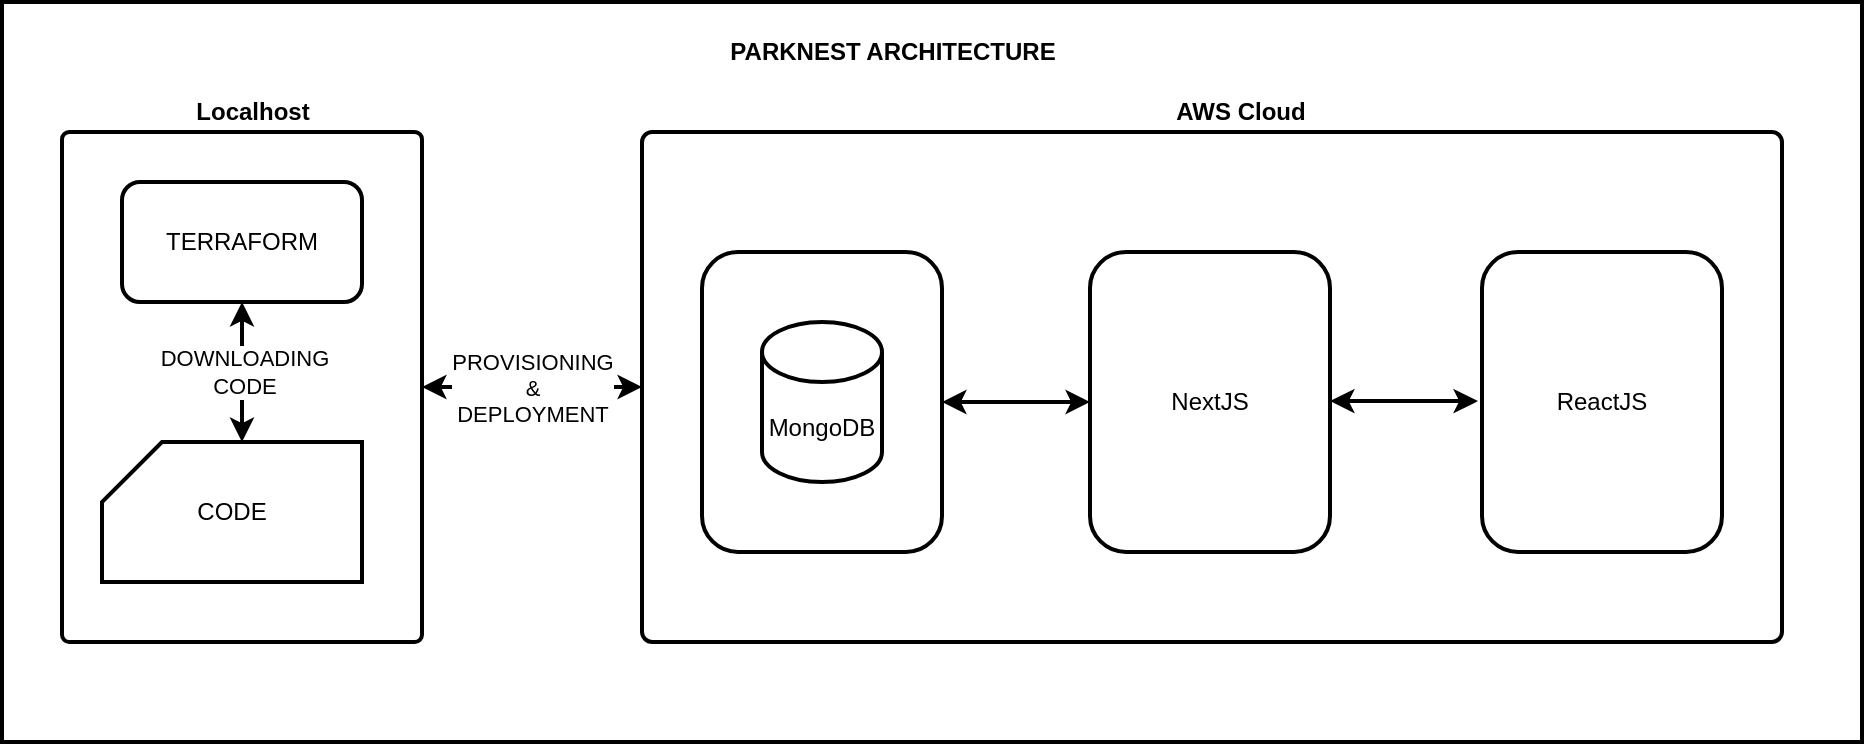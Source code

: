 <mxfile version="21.6.8" type="device">
  <diagram name="Page-1" id="29Th9GixM3glW31zKPa9">
    <mxGraphModel dx="2133" dy="894" grid="1" gridSize="10" guides="1" tooltips="1" connect="1" arrows="1" fold="1" page="1" pageScale="1" pageWidth="827" pageHeight="1169" math="0" shadow="0">
      <root>
        <mxCell id="0" />
        <mxCell id="1" parent="0" />
        <mxCell id="rtUSCVRjXJ9RpZANG1u5-13" value="" style="rounded=0;whiteSpace=wrap;html=1;fillColor=none;strokeWidth=2;" parent="1" vertex="1">
          <mxGeometry x="-250" y="80" width="930" height="370" as="geometry" />
        </mxCell>
        <mxCell id="L2ykaPObTeFkL1fDe34t-8" value="PROVISIONING&lt;br&gt;&amp;amp;&lt;br&gt;DEPLOYMENT" style="edgeStyle=orthogonalEdgeStyle;rounded=0;orthogonalLoop=1;jettySize=auto;html=1;entryX=0;entryY=0.5;entryDx=0;entryDy=0;strokeWidth=2;startArrow=classic;startFill=1;" parent="1" source="L2ykaPObTeFkL1fDe34t-7" target="rtUSCVRjXJ9RpZANG1u5-8" edge="1">
          <mxGeometry relative="1" as="geometry" />
        </mxCell>
        <mxCell id="L2ykaPObTeFkL1fDe34t-7" value="" style="rounded=1;whiteSpace=wrap;html=1;arcSize=2;strokeWidth=2;fillColor=none;" parent="1" vertex="1">
          <mxGeometry x="-220" y="145" width="180" height="255" as="geometry" />
        </mxCell>
        <mxCell id="rtUSCVRjXJ9RpZANG1u5-8" value="" style="rounded=1;whiteSpace=wrap;html=1;arcSize=2;strokeWidth=2;fillColor=none;" parent="1" vertex="1">
          <mxGeometry x="70" y="145" width="570" height="255" as="geometry" />
        </mxCell>
        <mxCell id="rtUSCVRjXJ9RpZANG1u5-5" value="" style="rounded=1;whiteSpace=wrap;html=1;strokeWidth=2;fillColor=none;" parent="1" vertex="1">
          <mxGeometry x="100" y="205" width="120" height="150" as="geometry" />
        </mxCell>
        <mxCell id="rtUSCVRjXJ9RpZANG1u5-2" value="MongoDB" style="shape=cylinder3;whiteSpace=wrap;html=1;boundedLbl=1;backgroundOutline=1;size=15;strokeWidth=2;fillColor=none;" parent="1" vertex="1">
          <mxGeometry x="130" y="240" width="60" height="80" as="geometry" />
        </mxCell>
        <mxCell id="rtUSCVRjXJ9RpZANG1u5-3" value="ReactJS" style="rounded=1;whiteSpace=wrap;html=1;strokeWidth=2;fillColor=none;" parent="1" vertex="1">
          <mxGeometry x="490" y="205" width="120" height="150" as="geometry" />
        </mxCell>
        <mxCell id="rtUSCVRjXJ9RpZANG1u5-4" value="NextJS" style="rounded=1;whiteSpace=wrap;html=1;strokeWidth=2;fillColor=none;" parent="1" vertex="1">
          <mxGeometry x="294" y="205" width="120" height="150" as="geometry" />
        </mxCell>
        <mxCell id="rtUSCVRjXJ9RpZANG1u5-10" value="AWS Cloud" style="text;html=1;align=center;verticalAlign=middle;resizable=0;points=[];autosize=1;strokeColor=none;fillColor=none;strokeWidth=2;fontStyle=1" parent="1" vertex="1">
          <mxGeometry x="324" y="120" width="90" height="30" as="geometry" />
        </mxCell>
        <mxCell id="rtUSCVRjXJ9RpZANG1u5-11" value="" style="endArrow=classic;startArrow=classic;html=1;rounded=0;entryX=1;entryY=0.5;entryDx=0;entryDy=0;exitX=0;exitY=0.5;exitDx=0;exitDy=0;strokeWidth=2;" parent="1" source="rtUSCVRjXJ9RpZANG1u5-4" target="rtUSCVRjXJ9RpZANG1u5-5" edge="1">
          <mxGeometry width="50" height="50" relative="1" as="geometry">
            <mxPoint x="400" y="410" as="sourcePoint" />
            <mxPoint x="450" y="360" as="targetPoint" />
          </mxGeometry>
        </mxCell>
        <mxCell id="rtUSCVRjXJ9RpZANG1u5-12" value="" style="endArrow=classic;startArrow=classic;html=1;rounded=0;entryX=1;entryY=0.5;entryDx=0;entryDy=0;exitX=0;exitY=0.5;exitDx=0;exitDy=0;strokeWidth=2;" parent="1" edge="1">
          <mxGeometry width="50" height="50" relative="1" as="geometry">
            <mxPoint x="488" y="279.55" as="sourcePoint" />
            <mxPoint x="414" y="279.55" as="targetPoint" />
          </mxGeometry>
        </mxCell>
        <mxCell id="rtUSCVRjXJ9RpZANG1u5-14" value="PARKNEST ARCHITECTURE" style="text;html=1;align=center;verticalAlign=middle;resizable=0;points=[];autosize=1;strokeColor=none;fillColor=none;strokeWidth=2;fontStyle=1" parent="1" vertex="1">
          <mxGeometry x="100" y="90" width="190" height="30" as="geometry" />
        </mxCell>
        <mxCell id="L2ykaPObTeFkL1fDe34t-6" value="DOWNLOADING&lt;br&gt;CODE" style="edgeStyle=orthogonalEdgeStyle;rounded=0;orthogonalLoop=1;jettySize=auto;html=1;entryX=0.5;entryY=0;entryDx=0;entryDy=0;entryPerimeter=0;strokeWidth=2;startArrow=classic;startFill=1;" parent="1" source="L2ykaPObTeFkL1fDe34t-1" edge="1">
          <mxGeometry relative="1" as="geometry">
            <mxPoint x="-130" y="300" as="targetPoint" />
            <mxPoint as="offset" />
          </mxGeometry>
        </mxCell>
        <mxCell id="L2ykaPObTeFkL1fDe34t-1" value="TERRAFORM" style="rounded=1;whiteSpace=wrap;html=1;strokeWidth=2;fillColor=none;" parent="1" vertex="1">
          <mxGeometry x="-190" y="170" width="120" height="60" as="geometry" />
        </mxCell>
        <mxCell id="L2ykaPObTeFkL1fDe34t-10" value="Localhost" style="text;html=1;align=center;verticalAlign=middle;resizable=0;points=[];autosize=1;strokeColor=none;fillColor=none;strokeWidth=2;fontStyle=1" parent="1" vertex="1">
          <mxGeometry x="-165" y="120" width="80" height="30" as="geometry" />
        </mxCell>
        <mxCell id="L2ykaPObTeFkL1fDe34t-11" value="CODE" style="shape=card;whiteSpace=wrap;html=1;strokeWidth=2;fillColor=none;" parent="1" vertex="1">
          <mxGeometry x="-200" y="300" width="130" height="70" as="geometry" />
        </mxCell>
      </root>
    </mxGraphModel>
  </diagram>
</mxfile>
